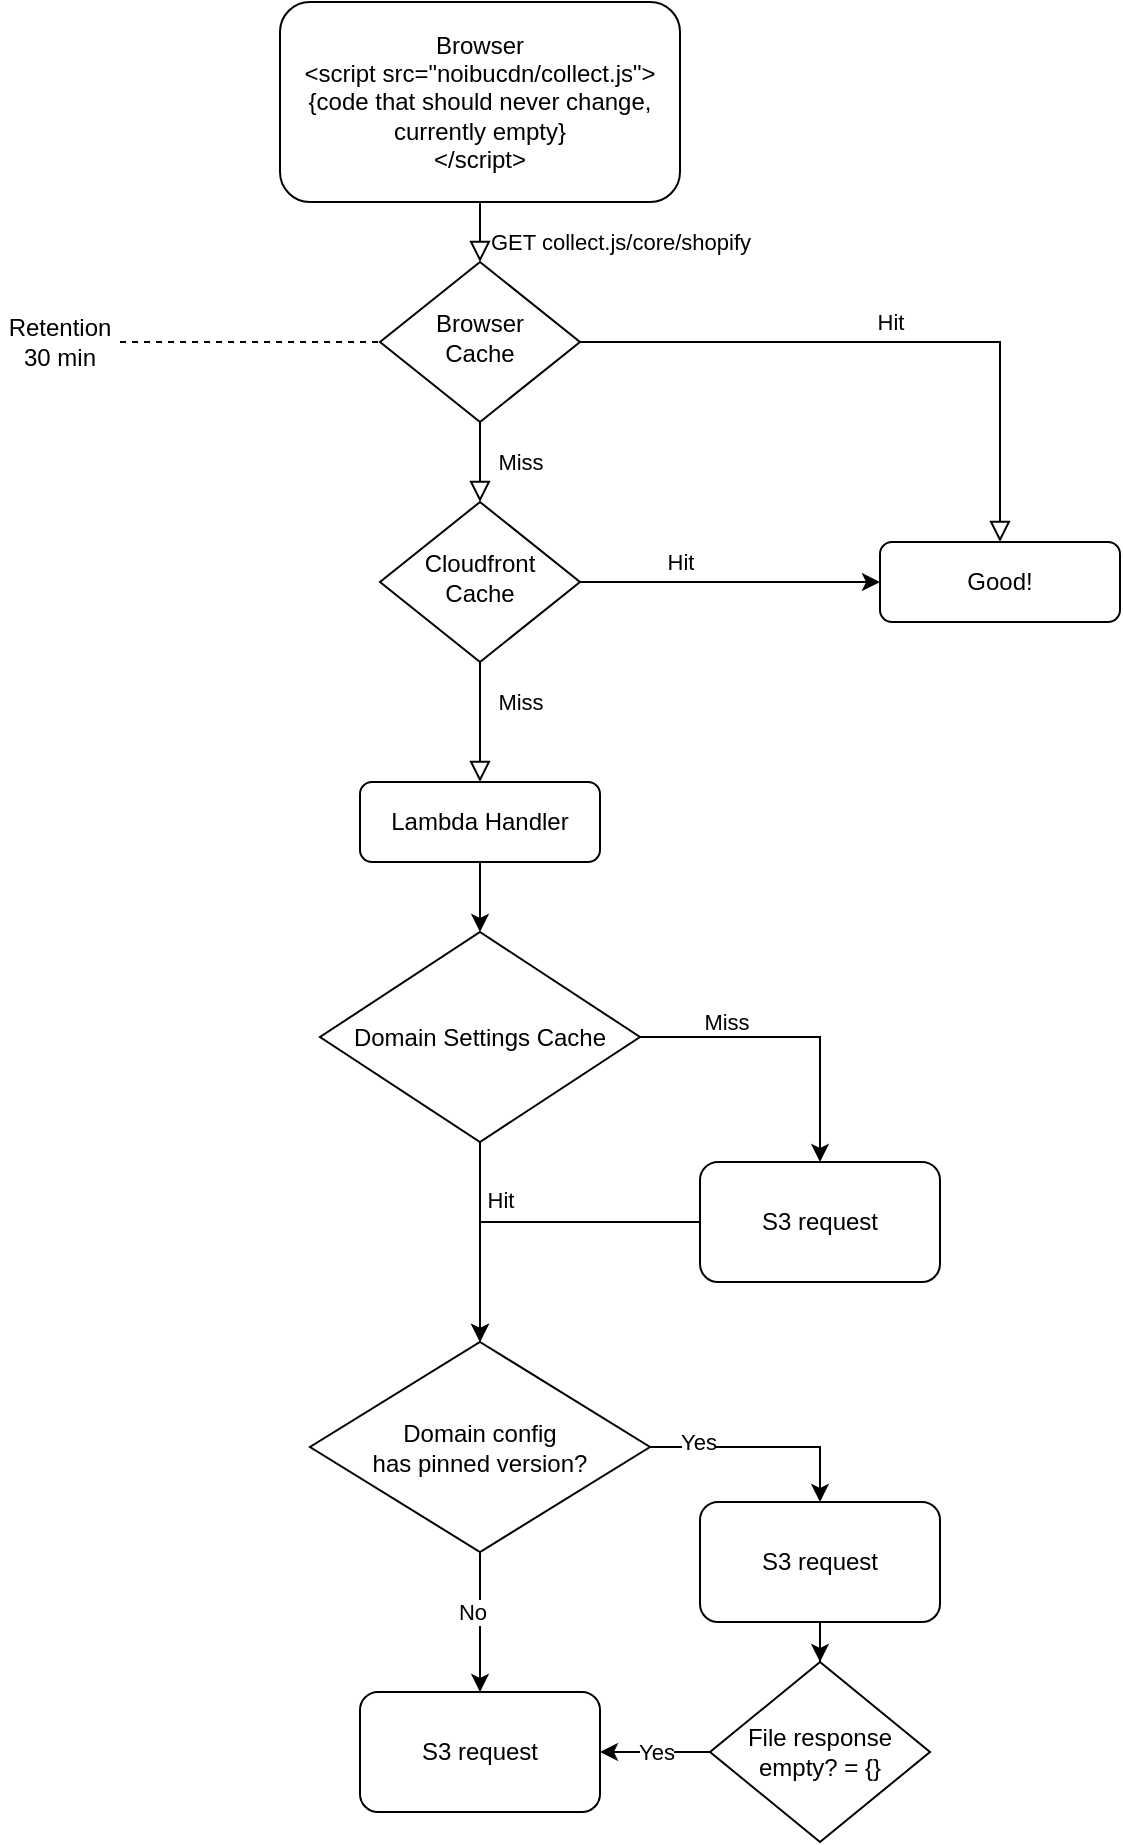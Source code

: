 <mxfile version="21.6.9" type="github">
  <diagram id="C5RBs43oDa-KdzZeNtuy" name="Page-1">
    <mxGraphModel dx="989" dy="485" grid="1" gridSize="10" guides="1" tooltips="1" connect="1" arrows="1" fold="1" page="1" pageScale="1" pageWidth="827" pageHeight="1169" math="0" shadow="0">
      <root>
        <mxCell id="WIyWlLk6GJQsqaUBKTNV-0" />
        <mxCell id="WIyWlLk6GJQsqaUBKTNV-1" parent="WIyWlLk6GJQsqaUBKTNV-0" />
        <mxCell id="WIyWlLk6GJQsqaUBKTNV-3" value="Browser&lt;br&gt;&amp;lt;script src=&quot;noibucdn/collect.js&quot;&amp;gt;&lt;br&gt;{code that should never change, currently empty}&lt;br&gt;&amp;lt;/script&amp;gt;" style="rounded=1;whiteSpace=wrap;html=1;fontSize=12;glass=0;strokeWidth=1;shadow=0;" parent="WIyWlLk6GJQsqaUBKTNV-1" vertex="1">
          <mxGeometry x="160" y="80" width="200" height="100" as="geometry" />
        </mxCell>
        <mxCell id="WIyWlLk6GJQsqaUBKTNV-4" value="Miss" style="rounded=0;html=1;jettySize=auto;orthogonalLoop=1;fontSize=11;endArrow=block;endFill=0;endSize=8;strokeWidth=1;shadow=0;labelBackgroundColor=none;edgeStyle=orthogonalEdgeStyle;" parent="WIyWlLk6GJQsqaUBKTNV-1" source="WIyWlLk6GJQsqaUBKTNV-6" target="WIyWlLk6GJQsqaUBKTNV-10" edge="1">
          <mxGeometry y="20" relative="1" as="geometry">
            <mxPoint as="offset" />
          </mxGeometry>
        </mxCell>
        <mxCell id="WIyWlLk6GJQsqaUBKTNV-5" value="Hit" style="edgeStyle=orthogonalEdgeStyle;rounded=0;html=1;jettySize=auto;orthogonalLoop=1;fontSize=11;endArrow=block;endFill=0;endSize=8;strokeWidth=1;shadow=0;labelBackgroundColor=none;" parent="WIyWlLk6GJQsqaUBKTNV-1" source="WIyWlLk6GJQsqaUBKTNV-6" target="WIyWlLk6GJQsqaUBKTNV-7" edge="1">
          <mxGeometry y="10" relative="1" as="geometry">
            <mxPoint as="offset" />
          </mxGeometry>
        </mxCell>
        <mxCell id="WIyWlLk6GJQsqaUBKTNV-6" value="Browser&lt;br&gt;Cache" style="rhombus;whiteSpace=wrap;html=1;shadow=0;fontFamily=Helvetica;fontSize=12;align=center;strokeWidth=1;spacing=6;spacingTop=-4;" parent="WIyWlLk6GJQsqaUBKTNV-1" vertex="1">
          <mxGeometry x="210" y="210" width="100" height="80" as="geometry" />
        </mxCell>
        <mxCell id="WIyWlLk6GJQsqaUBKTNV-7" value="Good!" style="rounded=1;whiteSpace=wrap;html=1;fontSize=12;glass=0;strokeWidth=1;shadow=0;" parent="WIyWlLk6GJQsqaUBKTNV-1" vertex="1">
          <mxGeometry x="460" y="350" width="120" height="40" as="geometry" />
        </mxCell>
        <mxCell id="WIyWlLk6GJQsqaUBKTNV-8" value="Miss" style="rounded=0;html=1;jettySize=auto;orthogonalLoop=1;fontSize=11;endArrow=block;endFill=0;endSize=8;strokeWidth=1;shadow=0;labelBackgroundColor=none;edgeStyle=orthogonalEdgeStyle;" parent="WIyWlLk6GJQsqaUBKTNV-1" source="WIyWlLk6GJQsqaUBKTNV-10" target="WIyWlLk6GJQsqaUBKTNV-11" edge="1">
          <mxGeometry x="-0.333" y="20" relative="1" as="geometry">
            <mxPoint as="offset" />
          </mxGeometry>
        </mxCell>
        <mxCell id="O_7KRulGqlB65XR4QwIi-25" style="edgeStyle=orthogonalEdgeStyle;rounded=0;orthogonalLoop=1;jettySize=auto;html=1;entryX=0;entryY=0.5;entryDx=0;entryDy=0;" edge="1" parent="WIyWlLk6GJQsqaUBKTNV-1" source="WIyWlLk6GJQsqaUBKTNV-10" target="WIyWlLk6GJQsqaUBKTNV-7">
          <mxGeometry relative="1" as="geometry" />
        </mxCell>
        <mxCell id="O_7KRulGqlB65XR4QwIi-26" value="Hit" style="edgeLabel;html=1;align=center;verticalAlign=middle;resizable=0;points=[];" vertex="1" connectable="0" parent="O_7KRulGqlB65XR4QwIi-25">
          <mxGeometry x="-0.137" y="-5" relative="1" as="geometry">
            <mxPoint x="-15" y="-15" as="offset" />
          </mxGeometry>
        </mxCell>
        <mxCell id="WIyWlLk6GJQsqaUBKTNV-10" value="Cloudfront&lt;br&gt;Cache" style="rhombus;whiteSpace=wrap;html=1;shadow=0;fontFamily=Helvetica;fontSize=12;align=center;strokeWidth=1;spacing=6;spacingTop=-4;" parent="WIyWlLk6GJQsqaUBKTNV-1" vertex="1">
          <mxGeometry x="210" y="330" width="100" height="80" as="geometry" />
        </mxCell>
        <mxCell id="O_7KRulGqlB65XR4QwIi-12" style="edgeStyle=orthogonalEdgeStyle;rounded=0;orthogonalLoop=1;jettySize=auto;html=1;entryX=0.5;entryY=0;entryDx=0;entryDy=0;" edge="1" parent="WIyWlLk6GJQsqaUBKTNV-1" source="WIyWlLk6GJQsqaUBKTNV-11" target="O_7KRulGqlB65XR4QwIi-11">
          <mxGeometry relative="1" as="geometry" />
        </mxCell>
        <mxCell id="WIyWlLk6GJQsqaUBKTNV-11" value="Lambda Handler" style="rounded=1;whiteSpace=wrap;html=1;fontSize=12;glass=0;strokeWidth=1;shadow=0;" parent="WIyWlLk6GJQsqaUBKTNV-1" vertex="1">
          <mxGeometry x="200" y="470" width="120" height="40" as="geometry" />
        </mxCell>
        <mxCell id="O_7KRulGqlB65XR4QwIi-5" style="edgeStyle=orthogonalEdgeStyle;rounded=0;orthogonalLoop=1;jettySize=auto;html=1;entryX=0;entryY=0.5;entryDx=0;entryDy=0;dashed=1;endArrow=none;endFill=0;" edge="1" parent="WIyWlLk6GJQsqaUBKTNV-1" source="O_7KRulGqlB65XR4QwIi-4" target="WIyWlLk6GJQsqaUBKTNV-6">
          <mxGeometry relative="1" as="geometry" />
        </mxCell>
        <mxCell id="O_7KRulGqlB65XR4QwIi-4" value="Retention 30 min" style="text;html=1;strokeColor=none;fillColor=none;align=center;verticalAlign=middle;whiteSpace=wrap;rounded=0;" vertex="1" parent="WIyWlLk6GJQsqaUBKTNV-1">
          <mxGeometry x="20" y="235" width="60" height="30" as="geometry" />
        </mxCell>
        <mxCell id="WIyWlLk6GJQsqaUBKTNV-2" value="" style="rounded=0;html=1;jettySize=auto;orthogonalLoop=1;fontSize=11;endArrow=block;endFill=0;endSize=8;strokeWidth=1;shadow=0;labelBackgroundColor=none;edgeStyle=orthogonalEdgeStyle;" parent="WIyWlLk6GJQsqaUBKTNV-1" source="WIyWlLk6GJQsqaUBKTNV-3" target="WIyWlLk6GJQsqaUBKTNV-6" edge="1">
          <mxGeometry relative="1" as="geometry" />
        </mxCell>
        <mxCell id="O_7KRulGqlB65XR4QwIi-8" value="GET collect.js/core/shopify" style="edgeLabel;html=1;align=center;verticalAlign=middle;resizable=0;points=[];" vertex="1" connectable="0" parent="WIyWlLk6GJQsqaUBKTNV-2">
          <mxGeometry x="-0.224" y="-2" relative="1" as="geometry">
            <mxPoint x="72" as="offset" />
          </mxGeometry>
        </mxCell>
        <mxCell id="O_7KRulGqlB65XR4QwIi-14" style="edgeStyle=orthogonalEdgeStyle;rounded=0;orthogonalLoop=1;jettySize=auto;html=1;entryX=0.5;entryY=0;entryDx=0;entryDy=0;" edge="1" parent="WIyWlLk6GJQsqaUBKTNV-1" source="O_7KRulGqlB65XR4QwIi-11" target="O_7KRulGqlB65XR4QwIi-13">
          <mxGeometry relative="1" as="geometry" />
        </mxCell>
        <mxCell id="O_7KRulGqlB65XR4QwIi-15" value="Hit" style="edgeLabel;html=1;align=center;verticalAlign=middle;resizable=0;points=[];" vertex="1" connectable="0" parent="O_7KRulGqlB65XR4QwIi-14">
          <mxGeometry x="-0.024" y="1" relative="1" as="geometry">
            <mxPoint x="9" y="-20" as="offset" />
          </mxGeometry>
        </mxCell>
        <mxCell id="O_7KRulGqlB65XR4QwIi-18" style="edgeStyle=orthogonalEdgeStyle;rounded=0;orthogonalLoop=1;jettySize=auto;html=1;entryX=0.5;entryY=0;entryDx=0;entryDy=0;" edge="1" parent="WIyWlLk6GJQsqaUBKTNV-1" source="O_7KRulGqlB65XR4QwIi-11" target="O_7KRulGqlB65XR4QwIi-16">
          <mxGeometry relative="1" as="geometry" />
        </mxCell>
        <mxCell id="O_7KRulGqlB65XR4QwIi-19" value="Miss" style="edgeLabel;html=1;align=center;verticalAlign=middle;resizable=0;points=[];" vertex="1" connectable="0" parent="O_7KRulGqlB65XR4QwIi-18">
          <mxGeometry x="-0.443" relative="1" as="geometry">
            <mxPoint y="-8" as="offset" />
          </mxGeometry>
        </mxCell>
        <mxCell id="O_7KRulGqlB65XR4QwIi-11" value="Domain Settings Cache" style="rhombus;whiteSpace=wrap;html=1;" vertex="1" parent="WIyWlLk6GJQsqaUBKTNV-1">
          <mxGeometry x="180" y="545" width="160" height="105" as="geometry" />
        </mxCell>
        <mxCell id="O_7KRulGqlB65XR4QwIi-22" style="edgeStyle=orthogonalEdgeStyle;rounded=0;orthogonalLoop=1;jettySize=auto;html=1;entryX=0.5;entryY=0;entryDx=0;entryDy=0;" edge="1" parent="WIyWlLk6GJQsqaUBKTNV-1" source="O_7KRulGqlB65XR4QwIi-13" target="O_7KRulGqlB65XR4QwIi-21">
          <mxGeometry relative="1" as="geometry" />
        </mxCell>
        <mxCell id="O_7KRulGqlB65XR4QwIi-23" value="Yes" style="edgeLabel;html=1;align=center;verticalAlign=middle;resizable=0;points=[];" vertex="1" connectable="0" parent="O_7KRulGqlB65XR4QwIi-22">
          <mxGeometry x="-0.654" relative="1" as="geometry">
            <mxPoint x="4" y="-3" as="offset" />
          </mxGeometry>
        </mxCell>
        <mxCell id="O_7KRulGqlB65XR4QwIi-28" style="edgeStyle=orthogonalEdgeStyle;rounded=0;orthogonalLoop=1;jettySize=auto;html=1;entryX=0.5;entryY=0;entryDx=0;entryDy=0;exitX=0.5;exitY=1;exitDx=0;exitDy=0;" edge="1" parent="WIyWlLk6GJQsqaUBKTNV-1" source="O_7KRulGqlB65XR4QwIi-13" target="O_7KRulGqlB65XR4QwIi-27">
          <mxGeometry relative="1" as="geometry" />
        </mxCell>
        <mxCell id="O_7KRulGqlB65XR4QwIi-29" value="No" style="edgeLabel;html=1;align=center;verticalAlign=middle;resizable=0;points=[];" vertex="1" connectable="0" parent="O_7KRulGqlB65XR4QwIi-28">
          <mxGeometry x="-0.205" y="-5" relative="1" as="geometry">
            <mxPoint x="1" y="2" as="offset" />
          </mxGeometry>
        </mxCell>
        <mxCell id="O_7KRulGqlB65XR4QwIi-13" value="Domain config &lt;br&gt;has pinned version?" style="rhombus;whiteSpace=wrap;html=1;" vertex="1" parent="WIyWlLk6GJQsqaUBKTNV-1">
          <mxGeometry x="175" y="750" width="170" height="105" as="geometry" />
        </mxCell>
        <mxCell id="O_7KRulGqlB65XR4QwIi-17" style="edgeStyle=orthogonalEdgeStyle;rounded=0;orthogonalLoop=1;jettySize=auto;html=1;entryX=0.5;entryY=0;entryDx=0;entryDy=0;" edge="1" parent="WIyWlLk6GJQsqaUBKTNV-1" source="O_7KRulGqlB65XR4QwIi-16" target="O_7KRulGqlB65XR4QwIi-13">
          <mxGeometry relative="1" as="geometry" />
        </mxCell>
        <mxCell id="O_7KRulGqlB65XR4QwIi-16" value="S3 request" style="rounded=1;whiteSpace=wrap;html=1;" vertex="1" parent="WIyWlLk6GJQsqaUBKTNV-1">
          <mxGeometry x="370" y="660" width="120" height="60" as="geometry" />
        </mxCell>
        <mxCell id="O_7KRulGqlB65XR4QwIi-30" style="edgeStyle=orthogonalEdgeStyle;rounded=0;orthogonalLoop=1;jettySize=auto;html=1;entryX=1;entryY=0.5;entryDx=0;entryDy=0;" edge="1" parent="WIyWlLk6GJQsqaUBKTNV-1" source="O_7KRulGqlB65XR4QwIi-20" target="O_7KRulGqlB65XR4QwIi-27">
          <mxGeometry relative="1" as="geometry" />
        </mxCell>
        <mxCell id="O_7KRulGqlB65XR4QwIi-31" value="Yes" style="edgeLabel;html=1;align=center;verticalAlign=middle;resizable=0;points=[];" vertex="1" connectable="0" parent="O_7KRulGqlB65XR4QwIi-30">
          <mxGeometry relative="1" as="geometry">
            <mxPoint as="offset" />
          </mxGeometry>
        </mxCell>
        <mxCell id="O_7KRulGqlB65XR4QwIi-20" value="File response empty? = {}" style="rhombus;whiteSpace=wrap;html=1;" vertex="1" parent="WIyWlLk6GJQsqaUBKTNV-1">
          <mxGeometry x="375" y="910" width="110" height="90" as="geometry" />
        </mxCell>
        <mxCell id="O_7KRulGqlB65XR4QwIi-24" style="edgeStyle=orthogonalEdgeStyle;rounded=0;orthogonalLoop=1;jettySize=auto;html=1;" edge="1" parent="WIyWlLk6GJQsqaUBKTNV-1" source="O_7KRulGqlB65XR4QwIi-21" target="O_7KRulGqlB65XR4QwIi-20">
          <mxGeometry relative="1" as="geometry" />
        </mxCell>
        <mxCell id="O_7KRulGqlB65XR4QwIi-21" value="S3 request" style="rounded=1;whiteSpace=wrap;html=1;" vertex="1" parent="WIyWlLk6GJQsqaUBKTNV-1">
          <mxGeometry x="370" y="830" width="120" height="60" as="geometry" />
        </mxCell>
        <mxCell id="O_7KRulGqlB65XR4QwIi-27" value="S3 request" style="rounded=1;whiteSpace=wrap;html=1;" vertex="1" parent="WIyWlLk6GJQsqaUBKTNV-1">
          <mxGeometry x="200" y="925" width="120" height="60" as="geometry" />
        </mxCell>
      </root>
    </mxGraphModel>
  </diagram>
</mxfile>

